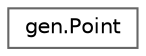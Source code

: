 digraph "Graphical Class Hierarchy"
{
 // LATEX_PDF_SIZE
  bgcolor="transparent";
  edge [fontname=Helvetica,fontsize=10,labelfontname=Helvetica,labelfontsize=10];
  node [fontname=Helvetica,fontsize=10,shape=box,height=0.2,width=0.4];
  rankdir="LR";
  Node0 [id="Node000000",label="gen.Point",height=0.2,width=0.4,color="grey40", fillcolor="white", style="filled",URL="$df/dc6/classgen_1_1_point.html",tooltip=" "];
}

